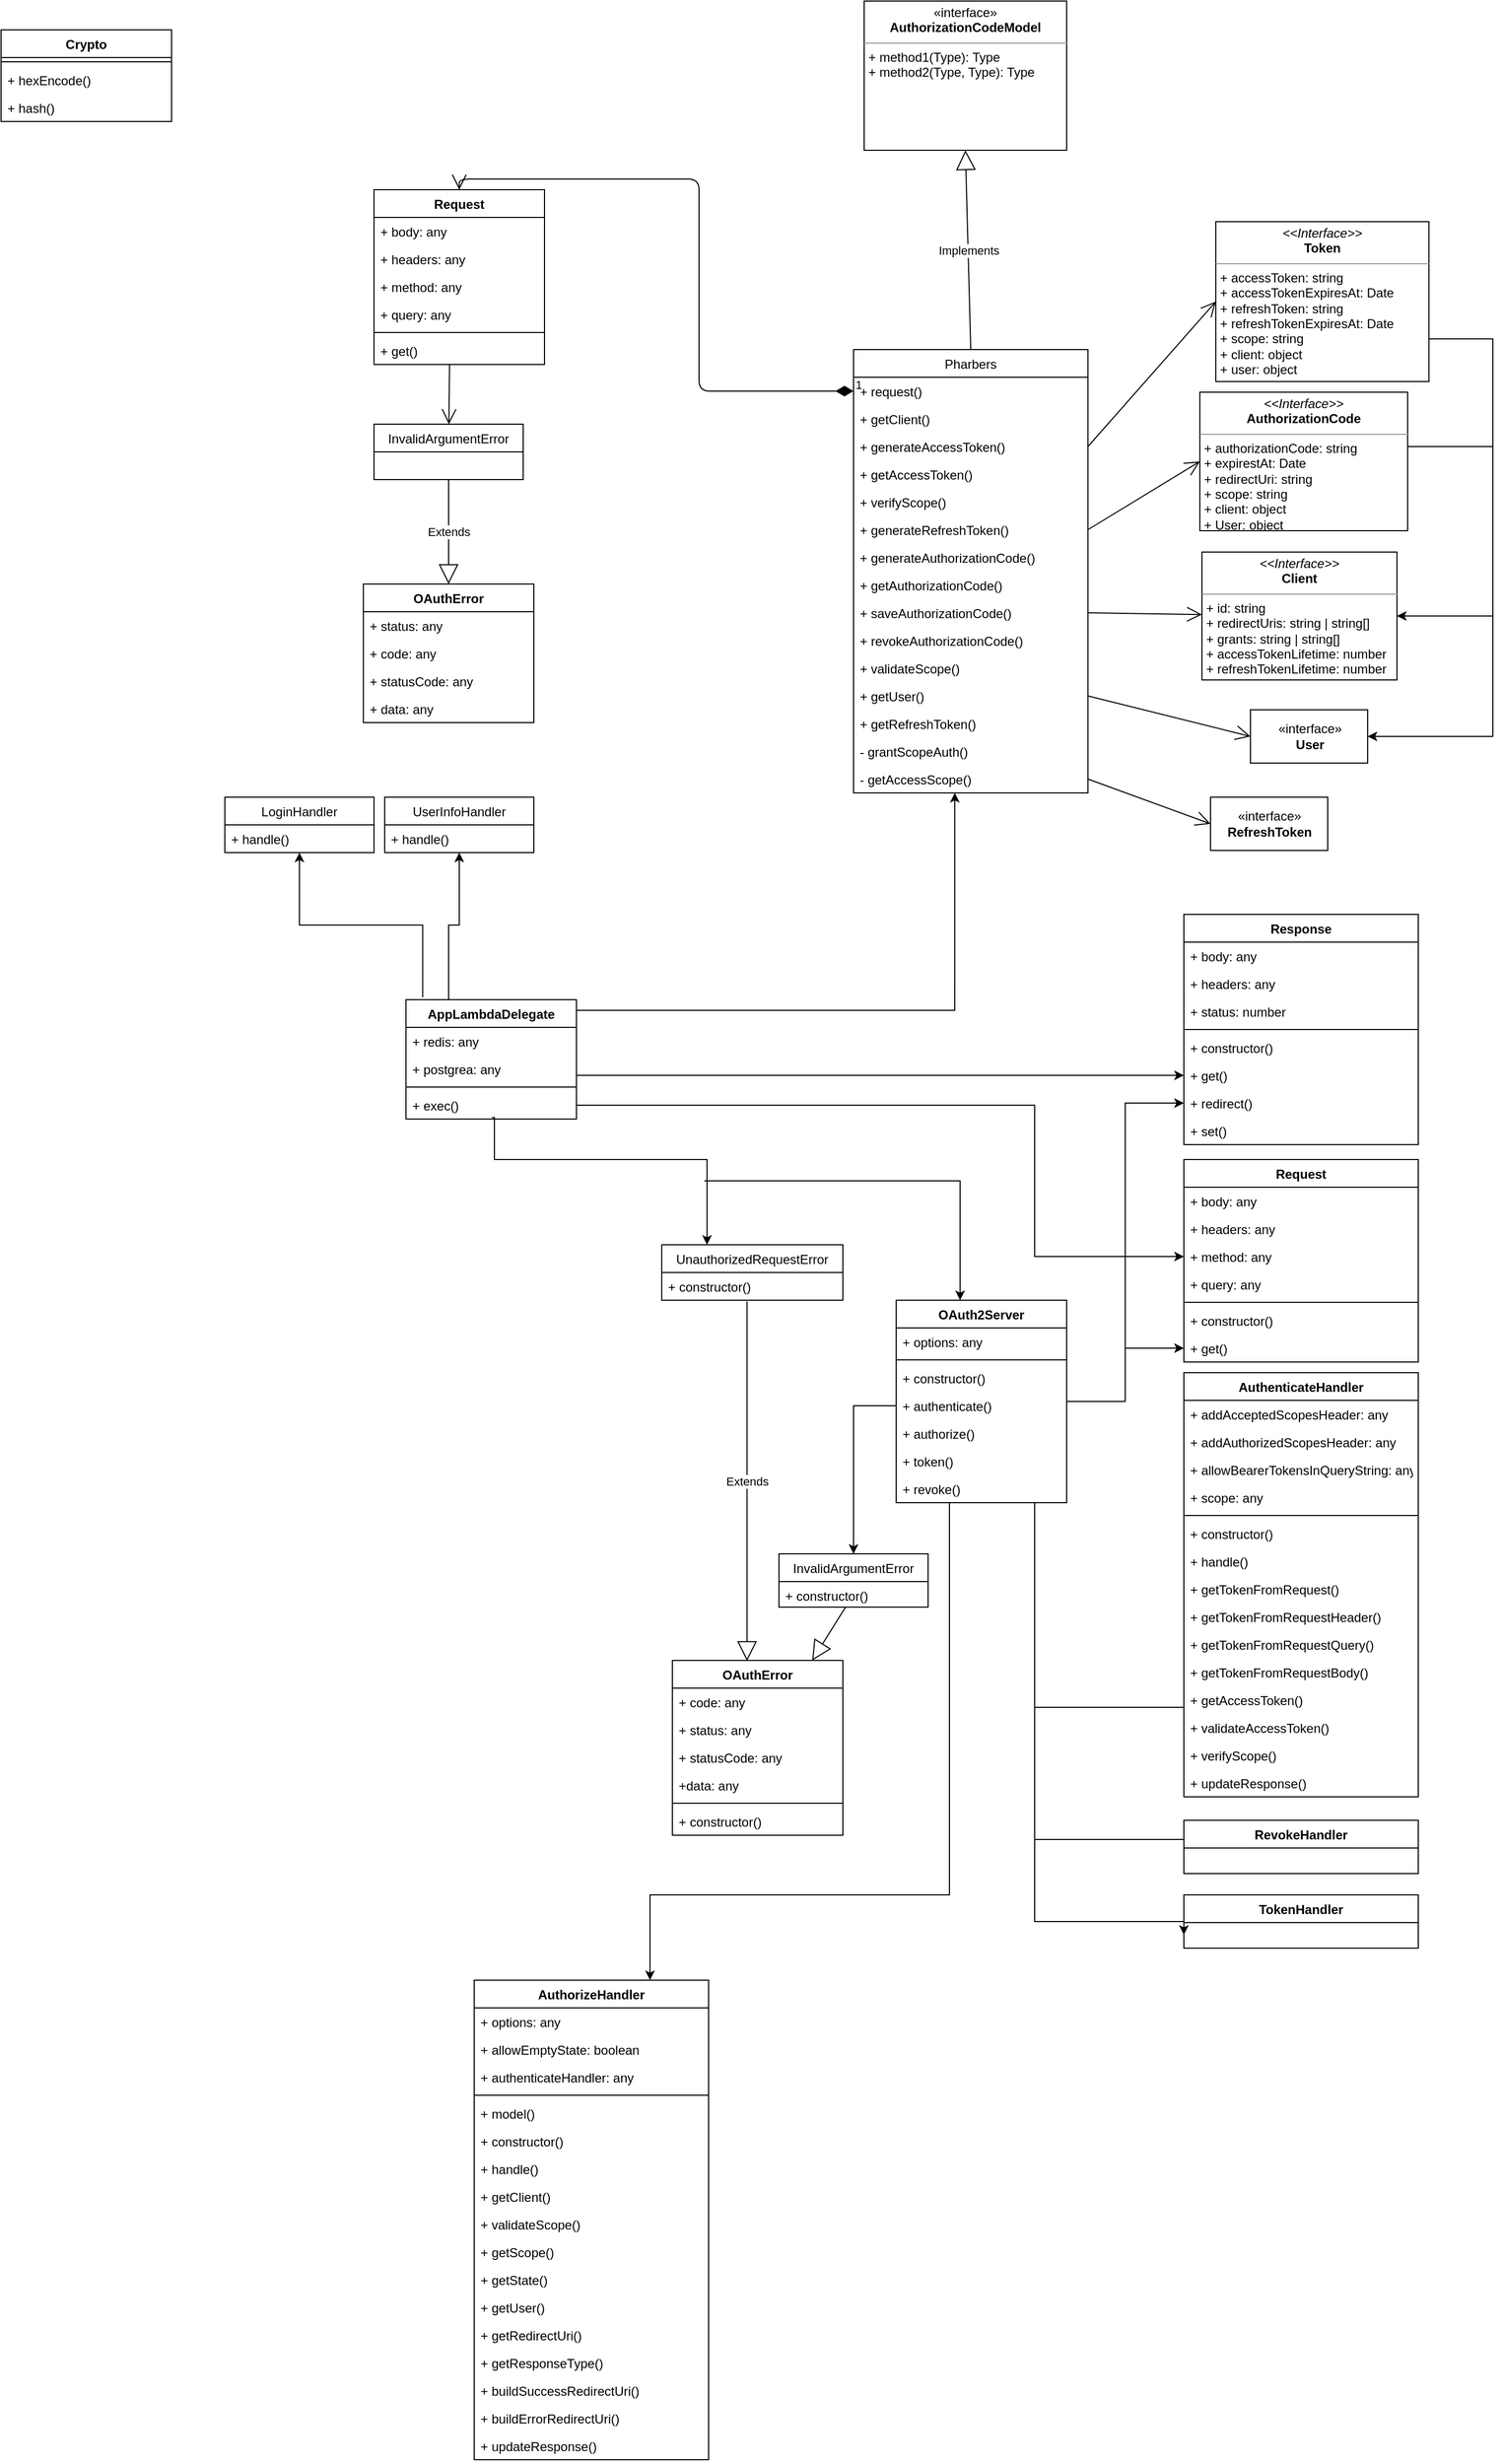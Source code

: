 <mxfile version="14.4.3" type="github">
  <diagram id="e7z7fAhQTNAkRXs3EQxo" name="Page-1">
    <mxGraphModel dx="2594" dy="1920" grid="1" gridSize="10" guides="1" tooltips="1" connect="1" arrows="1" fold="1" page="1" pageScale="1" pageWidth="827" pageHeight="1169" math="0" shadow="0">
      <root>
        <mxCell id="0" />
        <mxCell id="1" parent="0" />
        <mxCell id="GVMw0MtqoF8rpIZD3hR1-161" style="edgeStyle=orthogonalEdgeStyle;rounded=0;orthogonalLoop=1;jettySize=auto;html=1;entryX=0.5;entryY=1;entryDx=0;entryDy=0;exitX=0.098;exitY=-0.02;exitDx=0;exitDy=0;exitPerimeter=0;" parent="1" target="GVMw0MtqoF8rpIZD3hR1-148" edge="1" source="GVMw0MtqoF8rpIZD3hR1-1">
          <mxGeometry relative="1" as="geometry">
            <mxPoint x="250" y="310" as="sourcePoint" />
            <Array as="points">
              <mxPoint x="256" y="250" />
              <mxPoint x="140" y="250" />
            </Array>
          </mxGeometry>
        </mxCell>
        <mxCell id="TwmEKm3HrhIpzMKDG5eM-18" style="edgeStyle=orthogonalEdgeStyle;rounded=0;orthogonalLoop=1;jettySize=auto;html=1;" edge="1" parent="1" target="TwmEKm3HrhIpzMKDG5eM-5">
          <mxGeometry relative="1" as="geometry">
            <mxPoint x="520" y="490" as="sourcePoint" />
            <mxPoint x="760" y="660" as="targetPoint" />
            <Array as="points">
              <mxPoint x="760" y="490" />
            </Array>
          </mxGeometry>
        </mxCell>
        <mxCell id="GVMw0MtqoF8rpIZD3hR1-1" value="AppLambdaDelegate" style="swimlane;fontStyle=1;align=center;verticalAlign=top;childLayout=stackLayout;horizontal=1;startSize=26;horizontalStack=0;resizeParent=1;resizeParentMax=0;resizeLast=0;collapsible=1;marginBottom=0;" parent="1" vertex="1">
          <mxGeometry x="240" y="320" width="160" height="112" as="geometry" />
        </mxCell>
        <mxCell id="GVMw0MtqoF8rpIZD3hR1-2" value="+ redis: any&#xa;" style="text;strokeColor=none;fillColor=none;align=left;verticalAlign=top;spacingLeft=4;spacingRight=4;overflow=hidden;rotatable=0;points=[[0,0.5],[1,0.5]];portConstraint=eastwest;" parent="GVMw0MtqoF8rpIZD3hR1-1" vertex="1">
          <mxGeometry y="26" width="160" height="26" as="geometry" />
        </mxCell>
        <mxCell id="GVMw0MtqoF8rpIZD3hR1-5" value="+ postgrea: any" style="text;strokeColor=none;fillColor=none;align=left;verticalAlign=top;spacingLeft=4;spacingRight=4;overflow=hidden;rotatable=0;points=[[0,0.5],[1,0.5]];portConstraint=eastwest;" parent="GVMw0MtqoF8rpIZD3hR1-1" vertex="1">
          <mxGeometry y="52" width="160" height="26" as="geometry" />
        </mxCell>
        <mxCell id="GVMw0MtqoF8rpIZD3hR1-3" value="" style="line;strokeWidth=1;fillColor=none;align=left;verticalAlign=middle;spacingTop=-1;spacingLeft=3;spacingRight=3;rotatable=0;labelPosition=right;points=[];portConstraint=eastwest;" parent="GVMw0MtqoF8rpIZD3hR1-1" vertex="1">
          <mxGeometry y="78" width="160" height="8" as="geometry" />
        </mxCell>
        <mxCell id="GVMw0MtqoF8rpIZD3hR1-4" value="+ exec()" style="text;strokeColor=none;fillColor=none;align=left;verticalAlign=top;spacingLeft=4;spacingRight=4;overflow=hidden;rotatable=0;points=[[0,0.5],[1,0.5]];portConstraint=eastwest;" parent="GVMw0MtqoF8rpIZD3hR1-1" vertex="1">
          <mxGeometry y="86" width="160" height="26" as="geometry" />
        </mxCell>
        <mxCell id="GVMw0MtqoF8rpIZD3hR1-132" value="UnauthorizedRequestError" style="swimlane;fontStyle=0;childLayout=stackLayout;horizontal=1;startSize=26;fillColor=none;horizontalStack=0;resizeParent=1;resizeParentMax=0;resizeLast=0;collapsible=1;marginBottom=0;shadow=0;" parent="1" vertex="1">
          <mxGeometry x="480" y="550" width="170" height="52" as="geometry" />
        </mxCell>
        <mxCell id="GVMw0MtqoF8rpIZD3hR1-133" value="+ constructor()" style="text;strokeColor=none;fillColor=none;align=left;verticalAlign=top;spacingLeft=4;spacingRight=4;overflow=hidden;rotatable=0;points=[[0,0.5],[1,0.5]];portConstraint=eastwest;" parent="GVMw0MtqoF8rpIZD3hR1-132" vertex="1">
          <mxGeometry y="26" width="170" height="26" as="geometry" />
        </mxCell>
        <mxCell id="GVMw0MtqoF8rpIZD3hR1-140" value="Extends" style="endArrow=block;endSize=16;endFill=0;html=1;exitX=0.471;exitY=1.044;exitDx=0;exitDy=0;entryX=0.438;entryY=0.003;entryDx=0;entryDy=0;exitPerimeter=0;entryPerimeter=0;" parent="1" source="GVMw0MtqoF8rpIZD3hR1-133" edge="1" target="GVMw0MtqoF8rpIZD3hR1-141">
          <mxGeometry width="160" relative="1" as="geometry">
            <mxPoint x="562.79" y="849.998" as="sourcePoint" />
            <mxPoint x="565" y="937.01" as="targetPoint" />
          </mxGeometry>
        </mxCell>
        <mxCell id="GVMw0MtqoF8rpIZD3hR1-141" value="OAuthError" style="swimlane;fontStyle=1;align=center;verticalAlign=top;childLayout=stackLayout;horizontal=1;startSize=26;horizontalStack=0;resizeParent=1;resizeParentMax=0;resizeLast=0;collapsible=1;marginBottom=0;shadow=0;" parent="1" vertex="1">
          <mxGeometry x="490" y="940" width="160" height="164" as="geometry" />
        </mxCell>
        <mxCell id="GVMw0MtqoF8rpIZD3hR1-142" value="+ code: any" style="text;strokeColor=none;fillColor=none;align=left;verticalAlign=top;spacingLeft=4;spacingRight=4;overflow=hidden;rotatable=0;points=[[0,0.5],[1,0.5]];portConstraint=eastwest;" parent="GVMw0MtqoF8rpIZD3hR1-141" vertex="1">
          <mxGeometry y="26" width="160" height="26" as="geometry" />
        </mxCell>
        <mxCell id="GVMw0MtqoF8rpIZD3hR1-145" value="+ status: any" style="text;strokeColor=none;fillColor=none;align=left;verticalAlign=top;spacingLeft=4;spacingRight=4;overflow=hidden;rotatable=0;points=[[0,0.5],[1,0.5]];portConstraint=eastwest;shadow=0;" parent="GVMw0MtqoF8rpIZD3hR1-141" vertex="1">
          <mxGeometry y="52" width="160" height="26" as="geometry" />
        </mxCell>
        <mxCell id="GVMw0MtqoF8rpIZD3hR1-146" value="+ statusCode: any" style="text;strokeColor=none;fillColor=none;align=left;verticalAlign=top;spacingLeft=4;spacingRight=4;overflow=hidden;rotatable=0;points=[[0,0.5],[1,0.5]];portConstraint=eastwest;shadow=0;" parent="GVMw0MtqoF8rpIZD3hR1-141" vertex="1">
          <mxGeometry y="78" width="160" height="26" as="geometry" />
        </mxCell>
        <mxCell id="GVMw0MtqoF8rpIZD3hR1-147" value="+data: any" style="text;strokeColor=none;fillColor=none;align=left;verticalAlign=top;spacingLeft=4;spacingRight=4;overflow=hidden;rotatable=0;points=[[0,0.5],[1,0.5]];portConstraint=eastwest;shadow=0;" parent="GVMw0MtqoF8rpIZD3hR1-141" vertex="1">
          <mxGeometry y="104" width="160" height="26" as="geometry" />
        </mxCell>
        <mxCell id="GVMw0MtqoF8rpIZD3hR1-143" value="" style="line;strokeWidth=1;fillColor=none;align=left;verticalAlign=middle;spacingTop=-1;spacingLeft=3;spacingRight=3;rotatable=0;labelPosition=right;points=[];portConstraint=eastwest;" parent="GVMw0MtqoF8rpIZD3hR1-141" vertex="1">
          <mxGeometry y="130" width="160" height="8" as="geometry" />
        </mxCell>
        <mxCell id="GVMw0MtqoF8rpIZD3hR1-144" value="+ constructor()" style="text;strokeColor=none;fillColor=none;align=left;verticalAlign=top;spacingLeft=4;spacingRight=4;overflow=hidden;rotatable=0;points=[[0,0.5],[1,0.5]];portConstraint=eastwest;" parent="GVMw0MtqoF8rpIZD3hR1-141" vertex="1">
          <mxGeometry y="138" width="160" height="26" as="geometry" />
        </mxCell>
        <mxCell id="GVMw0MtqoF8rpIZD3hR1-148" value="LoginHandler" style="swimlane;fontStyle=0;childLayout=stackLayout;horizontal=1;startSize=26;fillColor=none;horizontalStack=0;resizeParent=1;resizeParentMax=0;resizeLast=0;collapsible=1;marginBottom=0;shadow=0;" parent="1" vertex="1">
          <mxGeometry x="70" y="130" width="140" height="52" as="geometry" />
        </mxCell>
        <mxCell id="GVMw0MtqoF8rpIZD3hR1-169" value="+ handle()" style="text;strokeColor=none;fillColor=none;align=left;verticalAlign=top;spacingLeft=4;spacingRight=4;overflow=hidden;rotatable=0;points=[[0,0.5],[1,0.5]];portConstraint=eastwest;shadow=0;" parent="GVMw0MtqoF8rpIZD3hR1-148" vertex="1">
          <mxGeometry y="26" width="140" height="26" as="geometry" />
        </mxCell>
        <mxCell id="GVMw0MtqoF8rpIZD3hR1-170" style="edgeStyle=orthogonalEdgeStyle;rounded=0;orthogonalLoop=1;jettySize=auto;html=1;exitX=0.25;exitY=0;exitDx=0;exitDy=0;" parent="1" target="GVMw0MtqoF8rpIZD3hR1-172" edge="1" source="GVMw0MtqoF8rpIZD3hR1-1">
          <mxGeometry relative="1" as="geometry">
            <mxPoint x="-30" y="250" as="sourcePoint" />
            <Array as="points">
              <mxPoint x="280" y="250" />
              <mxPoint x="290" y="250" />
            </Array>
            <mxPoint x="257.98" y="182.494" as="targetPoint" />
          </mxGeometry>
        </mxCell>
        <mxCell id="GVMw0MtqoF8rpIZD3hR1-171" value="UserInfoHandler" style="swimlane;fontStyle=0;childLayout=stackLayout;horizontal=1;startSize=26;fillColor=none;horizontalStack=0;resizeParent=1;resizeParentMax=0;resizeLast=0;collapsible=1;marginBottom=0;shadow=0;" parent="1" vertex="1">
          <mxGeometry x="220" y="130" width="140" height="52" as="geometry" />
        </mxCell>
        <mxCell id="GVMw0MtqoF8rpIZD3hR1-172" value="+ handle()" style="text;strokeColor=none;fillColor=none;align=left;verticalAlign=top;spacingLeft=4;spacingRight=4;overflow=hidden;rotatable=0;points=[[0,0.5],[1,0.5]];portConstraint=eastwest;shadow=0;" parent="GVMw0MtqoF8rpIZD3hR1-171" vertex="1">
          <mxGeometry y="26" width="140" height="26" as="geometry" />
        </mxCell>
        <mxCell id="TwmEKm3HrhIpzMKDG5eM-116" style="edgeStyle=orthogonalEdgeStyle;rounded=0;orthogonalLoop=1;jettySize=auto;html=1;entryX=0;entryY=0.75;entryDx=0;entryDy=0;" edge="1" parent="1" source="TwmEKm3HrhIpzMKDG5eM-5" target="TwmEKm3HrhIpzMKDG5eM-110">
          <mxGeometry relative="1" as="geometry">
            <Array as="points">
              <mxPoint x="830" y="1185" />
              <mxPoint x="970" y="1185" />
            </Array>
          </mxGeometry>
        </mxCell>
        <mxCell id="TwmEKm3HrhIpzMKDG5eM-119" style="edgeStyle=orthogonalEdgeStyle;rounded=0;orthogonalLoop=1;jettySize=auto;html=1;entryX=0.75;entryY=0;entryDx=0;entryDy=0;" edge="1" parent="1" source="TwmEKm3HrhIpzMKDG5eM-5" target="TwmEKm3HrhIpzMKDG5eM-71">
          <mxGeometry relative="1" as="geometry">
            <Array as="points">
              <mxPoint x="750" y="1160" />
              <mxPoint x="469" y="1160" />
            </Array>
          </mxGeometry>
        </mxCell>
        <mxCell id="TwmEKm3HrhIpzMKDG5eM-156" style="edgeStyle=orthogonalEdgeStyle;rounded=0;orthogonalLoop=1;jettySize=auto;html=1;entryX=0;entryY=0.5;entryDx=0;entryDy=0;" edge="1" parent="1" source="TwmEKm3HrhIpzMKDG5eM-5" target="TwmEKm3HrhIpzMKDG5eM-127">
          <mxGeometry relative="1" as="geometry" />
        </mxCell>
        <mxCell id="TwmEKm3HrhIpzMKDG5eM-5" value="OAuth2Server" style="swimlane;fontStyle=1;align=center;verticalAlign=top;childLayout=stackLayout;horizontal=1;startSize=26;horizontalStack=0;resizeParent=1;resizeParentMax=0;resizeLast=0;collapsible=1;marginBottom=0;" vertex="1" parent="1">
          <mxGeometry x="700" y="602" width="160" height="190" as="geometry" />
        </mxCell>
        <mxCell id="TwmEKm3HrhIpzMKDG5eM-6" value="+ options: any" style="text;strokeColor=none;fillColor=none;align=left;verticalAlign=top;spacingLeft=4;spacingRight=4;overflow=hidden;rotatable=0;points=[[0,0.5],[1,0.5]];portConstraint=eastwest;" vertex="1" parent="TwmEKm3HrhIpzMKDG5eM-5">
          <mxGeometry y="26" width="160" height="26" as="geometry" />
        </mxCell>
        <mxCell id="TwmEKm3HrhIpzMKDG5eM-7" value="" style="line;strokeWidth=1;fillColor=none;align=left;verticalAlign=middle;spacingTop=-1;spacingLeft=3;spacingRight=3;rotatable=0;labelPosition=right;points=[];portConstraint=eastwest;" vertex="1" parent="TwmEKm3HrhIpzMKDG5eM-5">
          <mxGeometry y="52" width="160" height="8" as="geometry" />
        </mxCell>
        <mxCell id="TwmEKm3HrhIpzMKDG5eM-8" value="+ constructor()" style="text;strokeColor=none;fillColor=none;align=left;verticalAlign=top;spacingLeft=4;spacingRight=4;overflow=hidden;rotatable=0;points=[[0,0.5],[1,0.5]];portConstraint=eastwest;" vertex="1" parent="TwmEKm3HrhIpzMKDG5eM-5">
          <mxGeometry y="60" width="160" height="26" as="geometry" />
        </mxCell>
        <mxCell id="TwmEKm3HrhIpzMKDG5eM-10" value="+ authenticate()" style="text;strokeColor=none;fillColor=none;align=left;verticalAlign=top;spacingLeft=4;spacingRight=4;overflow=hidden;rotatable=0;points=[[0,0.5],[1,0.5]];portConstraint=eastwest;" vertex="1" parent="TwmEKm3HrhIpzMKDG5eM-5">
          <mxGeometry y="86" width="160" height="26" as="geometry" />
        </mxCell>
        <mxCell id="TwmEKm3HrhIpzMKDG5eM-11" value="+ authorize()" style="text;strokeColor=none;fillColor=none;align=left;verticalAlign=top;spacingLeft=4;spacingRight=4;overflow=hidden;rotatable=0;points=[[0,0.5],[1,0.5]];portConstraint=eastwest;" vertex="1" parent="TwmEKm3HrhIpzMKDG5eM-5">
          <mxGeometry y="112" width="160" height="26" as="geometry" />
        </mxCell>
        <mxCell id="TwmEKm3HrhIpzMKDG5eM-12" value="+ token()" style="text;strokeColor=none;fillColor=none;align=left;verticalAlign=top;spacingLeft=4;spacingRight=4;overflow=hidden;rotatable=0;points=[[0,0.5],[1,0.5]];portConstraint=eastwest;" vertex="1" parent="TwmEKm3HrhIpzMKDG5eM-5">
          <mxGeometry y="138" width="160" height="26" as="geometry" />
        </mxCell>
        <mxCell id="TwmEKm3HrhIpzMKDG5eM-13" value="+ revoke()" style="text;strokeColor=none;fillColor=none;align=left;verticalAlign=top;spacingLeft=4;spacingRight=4;overflow=hidden;rotatable=0;points=[[0,0.5],[1,0.5]];portConstraint=eastwest;" vertex="1" parent="TwmEKm3HrhIpzMKDG5eM-5">
          <mxGeometry y="164" width="160" height="26" as="geometry" />
        </mxCell>
        <mxCell id="TwmEKm3HrhIpzMKDG5eM-17" style="edgeStyle=orthogonalEdgeStyle;rounded=0;orthogonalLoop=1;jettySize=auto;html=1;entryX=0.25;entryY=0;entryDx=0;entryDy=0;exitX=0.504;exitY=0.946;exitDx=0;exitDy=0;exitPerimeter=0;" edge="1" parent="1" source="GVMw0MtqoF8rpIZD3hR1-4" target="GVMw0MtqoF8rpIZD3hR1-132">
          <mxGeometry relative="1" as="geometry">
            <mxPoint x="323" y="435" as="sourcePoint" />
            <Array as="points">
              <mxPoint x="323" y="431" />
              <mxPoint x="323" y="470" />
              <mxPoint x="522" y="470" />
            </Array>
          </mxGeometry>
        </mxCell>
        <mxCell id="TwmEKm3HrhIpzMKDG5eM-19" value="InvalidArgumentError" style="swimlane;fontStyle=0;childLayout=stackLayout;horizontal=1;startSize=26;fillColor=none;horizontalStack=0;resizeParent=1;resizeParentMax=0;resizeLast=0;collapsible=1;marginBottom=0;" vertex="1" parent="1">
          <mxGeometry x="590" y="840" width="140" height="50" as="geometry" />
        </mxCell>
        <mxCell id="TwmEKm3HrhIpzMKDG5eM-20" value="+ constructor()" style="text;strokeColor=none;fillColor=none;align=left;verticalAlign=top;spacingLeft=4;spacingRight=4;overflow=hidden;rotatable=0;points=[[0,0.5],[1,0.5]];portConstraint=eastwest;" vertex="1" parent="TwmEKm3HrhIpzMKDG5eM-19">
          <mxGeometry y="26" width="140" height="24" as="geometry" />
        </mxCell>
        <mxCell id="TwmEKm3HrhIpzMKDG5eM-27" value="AuthenticateHandler" style="swimlane;fontStyle=1;align=center;verticalAlign=top;childLayout=stackLayout;horizontal=1;startSize=26;horizontalStack=0;resizeParent=1;resizeParentMax=0;resizeLast=0;collapsible=1;marginBottom=0;" vertex="1" parent="1">
          <mxGeometry x="970" y="670" width="220" height="398" as="geometry" />
        </mxCell>
        <mxCell id="TwmEKm3HrhIpzMKDG5eM-28" value="+ addAcceptedScopesHeader: any" style="text;strokeColor=none;fillColor=none;align=left;verticalAlign=top;spacingLeft=4;spacingRight=4;overflow=hidden;rotatable=0;points=[[0,0.5],[1,0.5]];portConstraint=eastwest;" vertex="1" parent="TwmEKm3HrhIpzMKDG5eM-27">
          <mxGeometry y="26" width="220" height="26" as="geometry" />
        </mxCell>
        <mxCell id="TwmEKm3HrhIpzMKDG5eM-35" value="+ addAuthorizedScopesHeader: any" style="text;strokeColor=none;fillColor=none;align=left;verticalAlign=top;spacingLeft=4;spacingRight=4;overflow=hidden;rotatable=0;points=[[0,0.5],[1,0.5]];portConstraint=eastwest;" vertex="1" parent="TwmEKm3HrhIpzMKDG5eM-27">
          <mxGeometry y="52" width="220" height="26" as="geometry" />
        </mxCell>
        <mxCell id="TwmEKm3HrhIpzMKDG5eM-36" value="+ allowBearerTokensInQueryString: any" style="text;strokeColor=none;fillColor=none;align=left;verticalAlign=top;spacingLeft=4;spacingRight=4;overflow=hidden;rotatable=0;points=[[0,0.5],[1,0.5]];portConstraint=eastwest;" vertex="1" parent="TwmEKm3HrhIpzMKDG5eM-27">
          <mxGeometry y="78" width="220" height="26" as="geometry" />
        </mxCell>
        <mxCell id="TwmEKm3HrhIpzMKDG5eM-37" value="+ scope: any" style="text;strokeColor=none;fillColor=none;align=left;verticalAlign=top;spacingLeft=4;spacingRight=4;overflow=hidden;rotatable=0;points=[[0,0.5],[1,0.5]];portConstraint=eastwest;" vertex="1" parent="TwmEKm3HrhIpzMKDG5eM-27">
          <mxGeometry y="104" width="220" height="26" as="geometry" />
        </mxCell>
        <mxCell id="TwmEKm3HrhIpzMKDG5eM-29" value="" style="line;strokeWidth=1;fillColor=none;align=left;verticalAlign=middle;spacingTop=-1;spacingLeft=3;spacingRight=3;rotatable=0;labelPosition=right;points=[];portConstraint=eastwest;" vertex="1" parent="TwmEKm3HrhIpzMKDG5eM-27">
          <mxGeometry y="130" width="220" height="8" as="geometry" />
        </mxCell>
        <mxCell id="TwmEKm3HrhIpzMKDG5eM-30" value="+ constructor()" style="text;strokeColor=none;fillColor=none;align=left;verticalAlign=top;spacingLeft=4;spacingRight=4;overflow=hidden;rotatable=0;points=[[0,0.5],[1,0.5]];portConstraint=eastwest;" vertex="1" parent="TwmEKm3HrhIpzMKDG5eM-27">
          <mxGeometry y="138" width="220" height="26" as="geometry" />
        </mxCell>
        <mxCell id="TwmEKm3HrhIpzMKDG5eM-31" value="+ handle()" style="text;strokeColor=none;fillColor=none;align=left;verticalAlign=top;spacingLeft=4;spacingRight=4;overflow=hidden;rotatable=0;points=[[0,0.5],[1,0.5]];portConstraint=eastwest;" vertex="1" parent="TwmEKm3HrhIpzMKDG5eM-27">
          <mxGeometry y="164" width="220" height="26" as="geometry" />
        </mxCell>
        <mxCell id="TwmEKm3HrhIpzMKDG5eM-32" value="+ getTokenFromRequest()" style="text;strokeColor=none;fillColor=none;align=left;verticalAlign=top;spacingLeft=4;spacingRight=4;overflow=hidden;rotatable=0;points=[[0,0.5],[1,0.5]];portConstraint=eastwest;" vertex="1" parent="TwmEKm3HrhIpzMKDG5eM-27">
          <mxGeometry y="190" width="220" height="26" as="geometry" />
        </mxCell>
        <mxCell id="TwmEKm3HrhIpzMKDG5eM-33" value="+ getTokenFromRequestHeader()" style="text;strokeColor=none;fillColor=none;align=left;verticalAlign=top;spacingLeft=4;spacingRight=4;overflow=hidden;rotatable=0;points=[[0,0.5],[1,0.5]];portConstraint=eastwest;" vertex="1" parent="TwmEKm3HrhIpzMKDG5eM-27">
          <mxGeometry y="216" width="220" height="26" as="geometry" />
        </mxCell>
        <mxCell id="TwmEKm3HrhIpzMKDG5eM-34" value="+ getTokenFromRequestQuery()" style="text;strokeColor=none;fillColor=none;align=left;verticalAlign=top;spacingLeft=4;spacingRight=4;overflow=hidden;rotatable=0;points=[[0,0.5],[1,0.5]];portConstraint=eastwest;" vertex="1" parent="TwmEKm3HrhIpzMKDG5eM-27">
          <mxGeometry y="242" width="220" height="26" as="geometry" />
        </mxCell>
        <mxCell id="TwmEKm3HrhIpzMKDG5eM-38" value="+ getTokenFromRequestBody()" style="text;strokeColor=none;fillColor=none;align=left;verticalAlign=top;spacingLeft=4;spacingRight=4;overflow=hidden;rotatable=0;points=[[0,0.5],[1,0.5]];portConstraint=eastwest;" vertex="1" parent="TwmEKm3HrhIpzMKDG5eM-27">
          <mxGeometry y="268" width="220" height="26" as="geometry" />
        </mxCell>
        <mxCell id="TwmEKm3HrhIpzMKDG5eM-40" value="+ getAccessToken()" style="text;strokeColor=none;fillColor=none;align=left;verticalAlign=top;spacingLeft=4;spacingRight=4;overflow=hidden;rotatable=0;points=[[0,0.5],[1,0.5]];portConstraint=eastwest;" vertex="1" parent="TwmEKm3HrhIpzMKDG5eM-27">
          <mxGeometry y="294" width="220" height="26" as="geometry" />
        </mxCell>
        <mxCell id="TwmEKm3HrhIpzMKDG5eM-41" value="+ validateAccessToken()" style="text;strokeColor=none;fillColor=none;align=left;verticalAlign=top;spacingLeft=4;spacingRight=4;overflow=hidden;rotatable=0;points=[[0,0.5],[1,0.5]];portConstraint=eastwest;" vertex="1" parent="TwmEKm3HrhIpzMKDG5eM-27">
          <mxGeometry y="320" width="220" height="26" as="geometry" />
        </mxCell>
        <mxCell id="TwmEKm3HrhIpzMKDG5eM-42" value="+ verifyScope()" style="text;strokeColor=none;fillColor=none;align=left;verticalAlign=top;spacingLeft=4;spacingRight=4;overflow=hidden;rotatable=0;points=[[0,0.5],[1,0.5]];portConstraint=eastwest;" vertex="1" parent="TwmEKm3HrhIpzMKDG5eM-27">
          <mxGeometry y="346" width="220" height="26" as="geometry" />
        </mxCell>
        <mxCell id="TwmEKm3HrhIpzMKDG5eM-39" value="+ updateResponse()" style="text;strokeColor=none;fillColor=none;align=left;verticalAlign=top;spacingLeft=4;spacingRight=4;overflow=hidden;rotatable=0;points=[[0,0.5],[1,0.5]];portConstraint=eastwest;" vertex="1" parent="TwmEKm3HrhIpzMKDG5eM-27">
          <mxGeometry y="372" width="220" height="26" as="geometry" />
        </mxCell>
        <mxCell id="TwmEKm3HrhIpzMKDG5eM-69" style="edgeStyle=orthogonalEdgeStyle;rounded=0;orthogonalLoop=1;jettySize=auto;html=1;entryX=0.5;entryY=0;entryDx=0;entryDy=0;" edge="1" parent="1" source="TwmEKm3HrhIpzMKDG5eM-10" target="TwmEKm3HrhIpzMKDG5eM-19">
          <mxGeometry relative="1" as="geometry" />
        </mxCell>
        <mxCell id="TwmEKm3HrhIpzMKDG5eM-70" value="" style="endArrow=block;endSize=16;endFill=0;html=1;" edge="1" parent="1" source="TwmEKm3HrhIpzMKDG5eM-20" target="GVMw0MtqoF8rpIZD3hR1-141">
          <mxGeometry width="160" relative="1" as="geometry">
            <mxPoint x="640" y="880" as="sourcePoint" />
            <mxPoint x="650" y="940" as="targetPoint" />
          </mxGeometry>
        </mxCell>
        <mxCell id="TwmEKm3HrhIpzMKDG5eM-71" value="AuthorizeHandler" style="swimlane;fontStyle=1;align=center;verticalAlign=top;childLayout=stackLayout;horizontal=1;startSize=26;horizontalStack=0;resizeParent=1;resizeParentMax=0;resizeLast=0;collapsible=1;marginBottom=0;" vertex="1" parent="1">
          <mxGeometry x="304" y="1240" width="220" height="450" as="geometry" />
        </mxCell>
        <mxCell id="TwmEKm3HrhIpzMKDG5eM-72" value="+ options: any" style="text;strokeColor=none;fillColor=none;align=left;verticalAlign=top;spacingLeft=4;spacingRight=4;overflow=hidden;rotatable=0;points=[[0,0.5],[1,0.5]];portConstraint=eastwest;" vertex="1" parent="TwmEKm3HrhIpzMKDG5eM-71">
          <mxGeometry y="26" width="220" height="26" as="geometry" />
        </mxCell>
        <mxCell id="TwmEKm3HrhIpzMKDG5eM-73" value="+ allowEmptyState: boolean" style="text;strokeColor=none;fillColor=none;align=left;verticalAlign=top;spacingLeft=4;spacingRight=4;overflow=hidden;rotatable=0;points=[[0,0.5],[1,0.5]];portConstraint=eastwest;" vertex="1" parent="TwmEKm3HrhIpzMKDG5eM-71">
          <mxGeometry y="52" width="220" height="26" as="geometry" />
        </mxCell>
        <mxCell id="TwmEKm3HrhIpzMKDG5eM-74" value="+ authenticateHandler: any" style="text;strokeColor=none;fillColor=none;align=left;verticalAlign=top;spacingLeft=4;spacingRight=4;overflow=hidden;rotatable=0;points=[[0,0.5],[1,0.5]];portConstraint=eastwest;" vertex="1" parent="TwmEKm3HrhIpzMKDG5eM-71">
          <mxGeometry y="78" width="220" height="26" as="geometry" />
        </mxCell>
        <mxCell id="TwmEKm3HrhIpzMKDG5eM-76" value="" style="line;strokeWidth=1;fillColor=none;align=left;verticalAlign=middle;spacingTop=-1;spacingLeft=3;spacingRight=3;rotatable=0;labelPosition=right;points=[];portConstraint=eastwest;" vertex="1" parent="TwmEKm3HrhIpzMKDG5eM-71">
          <mxGeometry y="104" width="220" height="8" as="geometry" />
        </mxCell>
        <mxCell id="TwmEKm3HrhIpzMKDG5eM-87" value="+ model()" style="text;strokeColor=none;fillColor=none;align=left;verticalAlign=top;spacingLeft=4;spacingRight=4;overflow=hidden;rotatable=0;points=[[0,0.5],[1,0.5]];portConstraint=eastwest;" vertex="1" parent="TwmEKm3HrhIpzMKDG5eM-71">
          <mxGeometry y="112" width="220" height="26" as="geometry" />
        </mxCell>
        <mxCell id="TwmEKm3HrhIpzMKDG5eM-77" value="+ constructor()" style="text;strokeColor=none;fillColor=none;align=left;verticalAlign=top;spacingLeft=4;spacingRight=4;overflow=hidden;rotatable=0;points=[[0,0.5],[1,0.5]];portConstraint=eastwest;" vertex="1" parent="TwmEKm3HrhIpzMKDG5eM-71">
          <mxGeometry y="138" width="220" height="26" as="geometry" />
        </mxCell>
        <mxCell id="TwmEKm3HrhIpzMKDG5eM-78" value="+ handle()" style="text;strokeColor=none;fillColor=none;align=left;verticalAlign=top;spacingLeft=4;spacingRight=4;overflow=hidden;rotatable=0;points=[[0,0.5],[1,0.5]];portConstraint=eastwest;" vertex="1" parent="TwmEKm3HrhIpzMKDG5eM-71">
          <mxGeometry y="164" width="220" height="26" as="geometry" />
        </mxCell>
        <mxCell id="TwmEKm3HrhIpzMKDG5eM-79" value="+ getClient()" style="text;strokeColor=none;fillColor=none;align=left;verticalAlign=top;spacingLeft=4;spacingRight=4;overflow=hidden;rotatable=0;points=[[0,0.5],[1,0.5]];portConstraint=eastwest;" vertex="1" parent="TwmEKm3HrhIpzMKDG5eM-71">
          <mxGeometry y="190" width="220" height="26" as="geometry" />
        </mxCell>
        <mxCell id="TwmEKm3HrhIpzMKDG5eM-80" value="+ validateScope()" style="text;strokeColor=none;fillColor=none;align=left;verticalAlign=top;spacingLeft=4;spacingRight=4;overflow=hidden;rotatable=0;points=[[0,0.5],[1,0.5]];portConstraint=eastwest;" vertex="1" parent="TwmEKm3HrhIpzMKDG5eM-71">
          <mxGeometry y="216" width="220" height="26" as="geometry" />
        </mxCell>
        <mxCell id="TwmEKm3HrhIpzMKDG5eM-81" value="+ getScope()" style="text;strokeColor=none;fillColor=none;align=left;verticalAlign=top;spacingLeft=4;spacingRight=4;overflow=hidden;rotatable=0;points=[[0,0.5],[1,0.5]];portConstraint=eastwest;" vertex="1" parent="TwmEKm3HrhIpzMKDG5eM-71">
          <mxGeometry y="242" width="220" height="26" as="geometry" />
        </mxCell>
        <mxCell id="TwmEKm3HrhIpzMKDG5eM-82" value="+ getState()" style="text;strokeColor=none;fillColor=none;align=left;verticalAlign=top;spacingLeft=4;spacingRight=4;overflow=hidden;rotatable=0;points=[[0,0.5],[1,0.5]];portConstraint=eastwest;" vertex="1" parent="TwmEKm3HrhIpzMKDG5eM-71">
          <mxGeometry y="268" width="220" height="26" as="geometry" />
        </mxCell>
        <mxCell id="TwmEKm3HrhIpzMKDG5eM-83" value="+ getUser()" style="text;strokeColor=none;fillColor=none;align=left;verticalAlign=top;spacingLeft=4;spacingRight=4;overflow=hidden;rotatable=0;points=[[0,0.5],[1,0.5]];portConstraint=eastwest;" vertex="1" parent="TwmEKm3HrhIpzMKDG5eM-71">
          <mxGeometry y="294" width="220" height="26" as="geometry" />
        </mxCell>
        <mxCell id="TwmEKm3HrhIpzMKDG5eM-84" value="+ getRedirectUri()" style="text;strokeColor=none;fillColor=none;align=left;verticalAlign=top;spacingLeft=4;spacingRight=4;overflow=hidden;rotatable=0;points=[[0,0.5],[1,0.5]];portConstraint=eastwest;" vertex="1" parent="TwmEKm3HrhIpzMKDG5eM-71">
          <mxGeometry y="320" width="220" height="26" as="geometry" />
        </mxCell>
        <mxCell id="TwmEKm3HrhIpzMKDG5eM-85" value="+ getResponseType()" style="text;strokeColor=none;fillColor=none;align=left;verticalAlign=top;spacingLeft=4;spacingRight=4;overflow=hidden;rotatable=0;points=[[0,0.5],[1,0.5]];portConstraint=eastwest;" vertex="1" parent="TwmEKm3HrhIpzMKDG5eM-71">
          <mxGeometry y="346" width="220" height="26" as="geometry" />
        </mxCell>
        <mxCell id="TwmEKm3HrhIpzMKDG5eM-88" value="+ buildSuccessRedirectUri()" style="text;strokeColor=none;fillColor=none;align=left;verticalAlign=top;spacingLeft=4;spacingRight=4;overflow=hidden;rotatable=0;points=[[0,0.5],[1,0.5]];portConstraint=eastwest;" vertex="1" parent="TwmEKm3HrhIpzMKDG5eM-71">
          <mxGeometry y="372" width="220" height="26" as="geometry" />
        </mxCell>
        <mxCell id="TwmEKm3HrhIpzMKDG5eM-89" value="+ buildErrorRedirectUri()" style="text;strokeColor=none;fillColor=none;align=left;verticalAlign=top;spacingLeft=4;spacingRight=4;overflow=hidden;rotatable=0;points=[[0,0.5],[1,0.5]];portConstraint=eastwest;" vertex="1" parent="TwmEKm3HrhIpzMKDG5eM-71">
          <mxGeometry y="398" width="220" height="26" as="geometry" />
        </mxCell>
        <mxCell id="TwmEKm3HrhIpzMKDG5eM-86" value="+ updateResponse()" style="text;strokeColor=none;fillColor=none;align=left;verticalAlign=top;spacingLeft=4;spacingRight=4;overflow=hidden;rotatable=0;points=[[0,0.5],[1,0.5]];portConstraint=eastwest;" vertex="1" parent="TwmEKm3HrhIpzMKDG5eM-71">
          <mxGeometry y="424" width="220" height="26" as="geometry" />
        </mxCell>
        <mxCell id="TwmEKm3HrhIpzMKDG5eM-91" value="RevokeHandler" style="swimlane;fontStyle=1;align=center;verticalAlign=top;childLayout=stackLayout;horizontal=1;startSize=26;horizontalStack=0;resizeParent=1;resizeParentMax=0;resizeLast=0;collapsible=1;marginBottom=0;" vertex="1" parent="1">
          <mxGeometry x="970" y="1090" width="220" height="50" as="geometry" />
        </mxCell>
        <mxCell id="TwmEKm3HrhIpzMKDG5eM-110" value="TokenHandler" style="swimlane;fontStyle=1;align=center;verticalAlign=top;childLayout=stackLayout;horizontal=1;startSize=26;horizontalStack=0;resizeParent=1;resizeParentMax=0;resizeLast=0;collapsible=1;marginBottom=0;" vertex="1" parent="1">
          <mxGeometry x="970" y="1160" width="220" height="50" as="geometry" />
        </mxCell>
        <mxCell id="TwmEKm3HrhIpzMKDG5eM-117" value="" style="line;strokeWidth=1;fillColor=none;align=left;verticalAlign=middle;spacingTop=-1;spacingLeft=3;spacingRight=3;rotatable=0;labelPosition=right;points=[];portConstraint=eastwest;" vertex="1" parent="1">
          <mxGeometry x="830" y="980" width="140" height="8" as="geometry" />
        </mxCell>
        <mxCell id="TwmEKm3HrhIpzMKDG5eM-118" value="" style="line;strokeWidth=1;fillColor=none;align=left;verticalAlign=middle;spacingTop=-1;spacingLeft=3;spacingRight=3;rotatable=0;labelPosition=right;points=[];portConstraint=eastwest;" vertex="1" parent="1">
          <mxGeometry x="830" y="1104" width="140" height="8" as="geometry" />
        </mxCell>
        <mxCell id="TwmEKm3HrhIpzMKDG5eM-120" value="Request" style="swimlane;fontStyle=1;align=center;verticalAlign=top;childLayout=stackLayout;horizontal=1;startSize=26;horizontalStack=0;resizeParent=1;resizeParentMax=0;resizeLast=0;collapsible=1;marginBottom=0;" vertex="1" parent="1">
          <mxGeometry x="970" y="470" width="220" height="190" as="geometry" />
        </mxCell>
        <mxCell id="TwmEKm3HrhIpzMKDG5eM-121" value="+ body: any" style="text;strokeColor=none;fillColor=none;align=left;verticalAlign=top;spacingLeft=4;spacingRight=4;overflow=hidden;rotatable=0;points=[[0,0.5],[1,0.5]];portConstraint=eastwest;" vertex="1" parent="TwmEKm3HrhIpzMKDG5eM-120">
          <mxGeometry y="26" width="220" height="26" as="geometry" />
        </mxCell>
        <mxCell id="TwmEKm3HrhIpzMKDG5eM-122" value="+ headers: any" style="text;strokeColor=none;fillColor=none;align=left;verticalAlign=top;spacingLeft=4;spacingRight=4;overflow=hidden;rotatable=0;points=[[0,0.5],[1,0.5]];portConstraint=eastwest;" vertex="1" parent="TwmEKm3HrhIpzMKDG5eM-120">
          <mxGeometry y="52" width="220" height="26" as="geometry" />
        </mxCell>
        <mxCell id="TwmEKm3HrhIpzMKDG5eM-123" value="+ method: any" style="text;strokeColor=none;fillColor=none;align=left;verticalAlign=top;spacingLeft=4;spacingRight=4;overflow=hidden;rotatable=0;points=[[0,0.5],[1,0.5]];portConstraint=eastwest;" vertex="1" parent="TwmEKm3HrhIpzMKDG5eM-120">
          <mxGeometry y="78" width="220" height="26" as="geometry" />
        </mxCell>
        <mxCell id="TwmEKm3HrhIpzMKDG5eM-138" value="+ query: any" style="text;strokeColor=none;fillColor=none;align=left;verticalAlign=top;spacingLeft=4;spacingRight=4;overflow=hidden;rotatable=0;points=[[0,0.5],[1,0.5]];portConstraint=eastwest;" vertex="1" parent="TwmEKm3HrhIpzMKDG5eM-120">
          <mxGeometry y="104" width="220" height="26" as="geometry" />
        </mxCell>
        <mxCell id="TwmEKm3HrhIpzMKDG5eM-124" value="" style="line;strokeWidth=1;fillColor=none;align=left;verticalAlign=middle;spacingTop=-1;spacingLeft=3;spacingRight=3;rotatable=0;labelPosition=right;points=[];portConstraint=eastwest;" vertex="1" parent="TwmEKm3HrhIpzMKDG5eM-120">
          <mxGeometry y="130" width="220" height="8" as="geometry" />
        </mxCell>
        <mxCell id="TwmEKm3HrhIpzMKDG5eM-126" value="+ constructor()" style="text;strokeColor=none;fillColor=none;align=left;verticalAlign=top;spacingLeft=4;spacingRight=4;overflow=hidden;rotatable=0;points=[[0,0.5],[1,0.5]];portConstraint=eastwest;" vertex="1" parent="TwmEKm3HrhIpzMKDG5eM-120">
          <mxGeometry y="138" width="220" height="26" as="geometry" />
        </mxCell>
        <mxCell id="TwmEKm3HrhIpzMKDG5eM-127" value="+ get()" style="text;strokeColor=none;fillColor=none;align=left;verticalAlign=top;spacingLeft=4;spacingRight=4;overflow=hidden;rotatable=0;points=[[0,0.5],[1,0.5]];portConstraint=eastwest;" vertex="1" parent="TwmEKm3HrhIpzMKDG5eM-120">
          <mxGeometry y="164" width="220" height="26" as="geometry" />
        </mxCell>
        <mxCell id="TwmEKm3HrhIpzMKDG5eM-141" value="Response" style="swimlane;fontStyle=1;align=center;verticalAlign=top;childLayout=stackLayout;horizontal=1;startSize=26;horizontalStack=0;resizeParent=1;resizeParentMax=0;resizeLast=0;collapsible=1;marginBottom=0;" vertex="1" parent="1">
          <mxGeometry x="970" y="240" width="220" height="216" as="geometry" />
        </mxCell>
        <mxCell id="TwmEKm3HrhIpzMKDG5eM-142" value="+ body: any" style="text;strokeColor=none;fillColor=none;align=left;verticalAlign=top;spacingLeft=4;spacingRight=4;overflow=hidden;rotatable=0;points=[[0,0.5],[1,0.5]];portConstraint=eastwest;" vertex="1" parent="TwmEKm3HrhIpzMKDG5eM-141">
          <mxGeometry y="26" width="220" height="26" as="geometry" />
        </mxCell>
        <mxCell id="TwmEKm3HrhIpzMKDG5eM-143" value="+ headers: any" style="text;strokeColor=none;fillColor=none;align=left;verticalAlign=top;spacingLeft=4;spacingRight=4;overflow=hidden;rotatable=0;points=[[0,0.5],[1,0.5]];portConstraint=eastwest;" vertex="1" parent="TwmEKm3HrhIpzMKDG5eM-141">
          <mxGeometry y="52" width="220" height="26" as="geometry" />
        </mxCell>
        <mxCell id="TwmEKm3HrhIpzMKDG5eM-145" value="+ status: number" style="text;strokeColor=none;fillColor=none;align=left;verticalAlign=top;spacingLeft=4;spacingRight=4;overflow=hidden;rotatable=0;points=[[0,0.5],[1,0.5]];portConstraint=eastwest;" vertex="1" parent="TwmEKm3HrhIpzMKDG5eM-141">
          <mxGeometry y="78" width="220" height="26" as="geometry" />
        </mxCell>
        <mxCell id="TwmEKm3HrhIpzMKDG5eM-146" value="" style="line;strokeWidth=1;fillColor=none;align=left;verticalAlign=middle;spacingTop=-1;spacingLeft=3;spacingRight=3;rotatable=0;labelPosition=right;points=[];portConstraint=eastwest;" vertex="1" parent="TwmEKm3HrhIpzMKDG5eM-141">
          <mxGeometry y="104" width="220" height="8" as="geometry" />
        </mxCell>
        <mxCell id="TwmEKm3HrhIpzMKDG5eM-147" value="+ constructor()" style="text;strokeColor=none;fillColor=none;align=left;verticalAlign=top;spacingLeft=4;spacingRight=4;overflow=hidden;rotatable=0;points=[[0,0.5],[1,0.5]];portConstraint=eastwest;" vertex="1" parent="TwmEKm3HrhIpzMKDG5eM-141">
          <mxGeometry y="112" width="220" height="26" as="geometry" />
        </mxCell>
        <mxCell id="TwmEKm3HrhIpzMKDG5eM-148" value="+ get()" style="text;strokeColor=none;fillColor=none;align=left;verticalAlign=top;spacingLeft=4;spacingRight=4;overflow=hidden;rotatable=0;points=[[0,0.5],[1,0.5]];portConstraint=eastwest;" vertex="1" parent="TwmEKm3HrhIpzMKDG5eM-141">
          <mxGeometry y="138" width="220" height="26" as="geometry" />
        </mxCell>
        <mxCell id="TwmEKm3HrhIpzMKDG5eM-151" value="+ redirect()" style="text;strokeColor=none;fillColor=none;align=left;verticalAlign=top;spacingLeft=4;spacingRight=4;overflow=hidden;rotatable=0;points=[[0,0.5],[1,0.5]];portConstraint=eastwest;" vertex="1" parent="TwmEKm3HrhIpzMKDG5eM-141">
          <mxGeometry y="164" width="220" height="26" as="geometry" />
        </mxCell>
        <mxCell id="TwmEKm3HrhIpzMKDG5eM-152" value="+ set()" style="text;strokeColor=none;fillColor=none;align=left;verticalAlign=top;spacingLeft=4;spacingRight=4;overflow=hidden;rotatable=0;points=[[0,0.5],[1,0.5]];portConstraint=eastwest;" vertex="1" parent="TwmEKm3HrhIpzMKDG5eM-141">
          <mxGeometry y="190" width="220" height="26" as="geometry" />
        </mxCell>
        <mxCell id="TwmEKm3HrhIpzMKDG5eM-157" style="edgeStyle=orthogonalEdgeStyle;rounded=0;orthogonalLoop=1;jettySize=auto;html=1;entryX=0;entryY=0.5;entryDx=0;entryDy=0;" edge="1" parent="1" target="TwmEKm3HrhIpzMKDG5eM-151">
          <mxGeometry relative="1" as="geometry">
            <mxPoint x="915" y="650" as="sourcePoint" />
            <Array as="points">
              <mxPoint x="915" y="641" />
              <mxPoint x="915" y="417" />
            </Array>
          </mxGeometry>
        </mxCell>
        <mxCell id="TwmEKm3HrhIpzMKDG5eM-159" style="edgeStyle=orthogonalEdgeStyle;rounded=0;orthogonalLoop=1;jettySize=auto;html=1;entryX=0;entryY=0.5;entryDx=0;entryDy=0;" edge="1" parent="1" source="GVMw0MtqoF8rpIZD3hR1-5" target="TwmEKm3HrhIpzMKDG5eM-148">
          <mxGeometry relative="1" as="geometry">
            <Array as="points">
              <mxPoint x="600" y="391" />
              <mxPoint x="600" y="391" />
            </Array>
          </mxGeometry>
        </mxCell>
        <mxCell id="TwmEKm3HrhIpzMKDG5eM-160" style="edgeStyle=orthogonalEdgeStyle;rounded=0;orthogonalLoop=1;jettySize=auto;html=1;entryX=0;entryY=0.5;entryDx=0;entryDy=0;" edge="1" parent="1" source="GVMw0MtqoF8rpIZD3hR1-4" target="TwmEKm3HrhIpzMKDG5eM-123">
          <mxGeometry relative="1" as="geometry">
            <mxPoint x="840" y="510" as="targetPoint" />
            <Array as="points">
              <mxPoint x="830" y="419" />
              <mxPoint x="830" y="561" />
            </Array>
          </mxGeometry>
        </mxCell>
        <mxCell id="TwmEKm3HrhIpzMKDG5eM-161" value="Pharbers" style="swimlane;fontStyle=0;childLayout=stackLayout;horizontal=1;startSize=26;fillColor=none;horizontalStack=0;resizeParent=1;resizeParentMax=0;resizeLast=0;collapsible=1;marginBottom=0;" vertex="1" parent="1">
          <mxGeometry x="660" y="-290" width="220" height="416" as="geometry">
            <mxRectangle x="110" y="120" width="90" height="26" as="alternateBounds" />
          </mxGeometry>
        </mxCell>
        <mxCell id="TwmEKm3HrhIpzMKDG5eM-162" value="+ request()" style="text;strokeColor=none;fillColor=none;align=left;verticalAlign=top;spacingLeft=4;spacingRight=4;overflow=hidden;rotatable=0;points=[[0,0.5],[1,0.5]];portConstraint=eastwest;" vertex="1" parent="TwmEKm3HrhIpzMKDG5eM-161">
          <mxGeometry y="26" width="220" height="26" as="geometry" />
        </mxCell>
        <mxCell id="TwmEKm3HrhIpzMKDG5eM-163" value="+ getClient()" style="text;strokeColor=none;fillColor=none;align=left;verticalAlign=top;spacingLeft=4;spacingRight=4;overflow=hidden;rotatable=0;points=[[0,0.5],[1,0.5]];portConstraint=eastwest;" vertex="1" parent="TwmEKm3HrhIpzMKDG5eM-161">
          <mxGeometry y="52" width="220" height="26" as="geometry" />
        </mxCell>
        <mxCell id="TwmEKm3HrhIpzMKDG5eM-164" value="+ generateAccessToken()&#xa;&#xa;+ saveToken()&#xa;" style="text;strokeColor=none;fillColor=none;align=left;verticalAlign=top;spacingLeft=4;spacingRight=4;overflow=hidden;rotatable=0;points=[[0,0.5],[1,0.5]];portConstraint=eastwest;" vertex="1" parent="TwmEKm3HrhIpzMKDG5eM-161">
          <mxGeometry y="78" width="220" height="26" as="geometry" />
        </mxCell>
        <mxCell id="TwmEKm3HrhIpzMKDG5eM-165" value="+ getAccessToken()" style="text;strokeColor=none;fillColor=none;align=left;verticalAlign=top;spacingLeft=4;spacingRight=4;overflow=hidden;rotatable=0;points=[[0,0.5],[1,0.5]];portConstraint=eastwest;" vertex="1" parent="TwmEKm3HrhIpzMKDG5eM-161">
          <mxGeometry y="104" width="220" height="26" as="geometry" />
        </mxCell>
        <mxCell id="TwmEKm3HrhIpzMKDG5eM-166" value="+ verifyScope()&#xa;&#xa;" style="text;strokeColor=none;fillColor=none;align=left;verticalAlign=top;spacingLeft=4;spacingRight=4;overflow=hidden;rotatable=0;points=[[0,0.5],[1,0.5]];portConstraint=eastwest;" vertex="1" parent="TwmEKm3HrhIpzMKDG5eM-161">
          <mxGeometry y="130" width="220" height="26" as="geometry" />
        </mxCell>
        <mxCell id="TwmEKm3HrhIpzMKDG5eM-167" value="+ generateRefreshToken()&#xa;&#xa;&#xa;&#xa;" style="text;strokeColor=none;fillColor=none;align=left;verticalAlign=top;spacingLeft=4;spacingRight=4;overflow=hidden;rotatable=0;points=[[0,0.5],[1,0.5]];portConstraint=eastwest;" vertex="1" parent="TwmEKm3HrhIpzMKDG5eM-161">
          <mxGeometry y="156" width="220" height="26" as="geometry" />
        </mxCell>
        <mxCell id="TwmEKm3HrhIpzMKDG5eM-168" value="+ generateAuthorizationCode()&#xa;&#xa;&#xa;" style="text;strokeColor=none;fillColor=none;align=left;verticalAlign=top;spacingLeft=4;spacingRight=4;overflow=hidden;rotatable=0;points=[[0,0.5],[1,0.5]];portConstraint=eastwest;" vertex="1" parent="TwmEKm3HrhIpzMKDG5eM-161">
          <mxGeometry y="182" width="220" height="26" as="geometry" />
        </mxCell>
        <mxCell id="TwmEKm3HrhIpzMKDG5eM-169" value="+ getAuthorizationCode()" style="text;strokeColor=none;fillColor=none;align=left;verticalAlign=top;spacingLeft=4;spacingRight=4;overflow=hidden;rotatable=0;points=[[0,0.5],[1,0.5]];portConstraint=eastwest;" vertex="1" parent="TwmEKm3HrhIpzMKDG5eM-161">
          <mxGeometry y="208" width="220" height="26" as="geometry" />
        </mxCell>
        <mxCell id="TwmEKm3HrhIpzMKDG5eM-170" value="+ saveAuthorizationCode()&#xa;&#xa;&#xa;" style="text;strokeColor=none;fillColor=none;align=left;verticalAlign=top;spacingLeft=4;spacingRight=4;overflow=hidden;rotatable=0;points=[[0,0.5],[1,0.5]];portConstraint=eastwest;" vertex="1" parent="TwmEKm3HrhIpzMKDG5eM-161">
          <mxGeometry y="234" width="220" height="26" as="geometry" />
        </mxCell>
        <mxCell id="TwmEKm3HrhIpzMKDG5eM-171" value="+ revokeAuthorizationCode()" style="text;strokeColor=none;fillColor=none;align=left;verticalAlign=top;spacingLeft=4;spacingRight=4;overflow=hidden;rotatable=0;points=[[0,0.5],[1,0.5]];portConstraint=eastwest;" vertex="1" parent="TwmEKm3HrhIpzMKDG5eM-161">
          <mxGeometry y="260" width="220" height="26" as="geometry" />
        </mxCell>
        <mxCell id="TwmEKm3HrhIpzMKDG5eM-172" value="+ validateScope()" style="text;strokeColor=none;fillColor=none;align=left;verticalAlign=top;spacingLeft=4;spacingRight=4;overflow=hidden;rotatable=0;points=[[0,0.5],[1,0.5]];portConstraint=eastwest;" vertex="1" parent="TwmEKm3HrhIpzMKDG5eM-161">
          <mxGeometry y="286" width="220" height="26" as="geometry" />
        </mxCell>
        <mxCell id="TwmEKm3HrhIpzMKDG5eM-173" value="+ getUser()" style="text;strokeColor=none;fillColor=none;align=left;verticalAlign=top;spacingLeft=4;spacingRight=4;overflow=hidden;rotatable=0;points=[[0,0.5],[1,0.5]];portConstraint=eastwest;" vertex="1" parent="TwmEKm3HrhIpzMKDG5eM-161">
          <mxGeometry y="312" width="220" height="26" as="geometry" />
        </mxCell>
        <mxCell id="TwmEKm3HrhIpzMKDG5eM-174" value="+ getRefreshToken()" style="text;strokeColor=none;fillColor=none;align=left;verticalAlign=top;spacingLeft=4;spacingRight=4;overflow=hidden;rotatable=0;points=[[0,0.5],[1,0.5]];portConstraint=eastwest;" vertex="1" parent="TwmEKm3HrhIpzMKDG5eM-161">
          <mxGeometry y="338" width="220" height="26" as="geometry" />
        </mxCell>
        <mxCell id="TwmEKm3HrhIpzMKDG5eM-175" value="- grantScopeAuth()" style="text;strokeColor=none;fillColor=none;align=left;verticalAlign=top;spacingLeft=4;spacingRight=4;overflow=hidden;rotatable=0;points=[[0,0.5],[1,0.5]];portConstraint=eastwest;" vertex="1" parent="TwmEKm3HrhIpzMKDG5eM-161">
          <mxGeometry y="364" width="220" height="26" as="geometry" />
        </mxCell>
        <mxCell id="TwmEKm3HrhIpzMKDG5eM-176" value="- getAccessScope()" style="text;strokeColor=none;fillColor=none;align=left;verticalAlign=top;spacingLeft=4;spacingRight=4;overflow=hidden;rotatable=0;points=[[0,0.5],[1,0.5]];portConstraint=eastwest;" vertex="1" parent="TwmEKm3HrhIpzMKDG5eM-161">
          <mxGeometry y="390" width="220" height="26" as="geometry" />
        </mxCell>
        <mxCell id="TwmEKm3HrhIpzMKDG5eM-177" value="Implements" style="endArrow=block;endSize=16;endFill=0;html=1;exitX=0.5;exitY=0;exitDx=0;exitDy=0;entryX=0.5;entryY=1;entryDx=0;entryDy=0;" edge="1" parent="1" source="TwmEKm3HrhIpzMKDG5eM-161" target="TwmEKm3HrhIpzMKDG5eM-216">
          <mxGeometry width="160" relative="1" as="geometry">
            <mxPoint x="730" y="-360" as="sourcePoint" />
            <mxPoint x="770" y="-590.0" as="targetPoint" />
          </mxGeometry>
        </mxCell>
        <mxCell id="TwmEKm3HrhIpzMKDG5eM-178" value="&lt;pre style=&quot;font-style: normal ; font-weight: 400 ; letter-spacing: normal ; text-align: left ; text-indent: 0px ; text-transform: none ; word-spacing: 0px ; background-color: rgb(43 , 43 , 43) ; color: rgb(169 , 183 , 198) ; font-family: &amp;#34;jetbrains mono&amp;#34; , monospace ; font-size: 9.8pt&quot;&gt;&lt;br&gt;&lt;/pre&gt;" style="text;whiteSpace=wrap;html=1;" vertex="1" parent="1">
          <mxGeometry x="970" y="-550" width="200" height="60" as="geometry" />
        </mxCell>
        <mxCell id="TwmEKm3HrhIpzMKDG5eM-181" value="Request&#xa;" style="swimlane;fontStyle=1;align=center;verticalAlign=top;childLayout=stackLayout;horizontal=1;startSize=26;horizontalStack=0;resizeParent=1;resizeParentMax=0;resizeLast=0;collapsible=1;marginBottom=0;" vertex="1" parent="1">
          <mxGeometry x="210" y="-440" width="160" height="164" as="geometry" />
        </mxCell>
        <mxCell id="TwmEKm3HrhIpzMKDG5eM-182" value="+ body: any&#xa;&#xa;" style="text;strokeColor=none;fillColor=none;align=left;verticalAlign=top;spacingLeft=4;spacingRight=4;overflow=hidden;rotatable=0;points=[[0,0.5],[1,0.5]];portConstraint=eastwest;" vertex="1" parent="TwmEKm3HrhIpzMKDG5eM-181">
          <mxGeometry y="26" width="160" height="26" as="geometry" />
        </mxCell>
        <mxCell id="TwmEKm3HrhIpzMKDG5eM-183" value="+ headers: any" style="text;strokeColor=none;fillColor=none;align=left;verticalAlign=top;spacingLeft=4;spacingRight=4;overflow=hidden;rotatable=0;points=[[0,0.5],[1,0.5]];portConstraint=eastwest;" vertex="1" parent="TwmEKm3HrhIpzMKDG5eM-181">
          <mxGeometry y="52" width="160" height="26" as="geometry" />
        </mxCell>
        <mxCell id="TwmEKm3HrhIpzMKDG5eM-184" value="+ method: any" style="text;strokeColor=none;fillColor=none;align=left;verticalAlign=top;spacingLeft=4;spacingRight=4;overflow=hidden;rotatable=0;points=[[0,0.5],[1,0.5]];portConstraint=eastwest;" vertex="1" parent="TwmEKm3HrhIpzMKDG5eM-181">
          <mxGeometry y="78" width="160" height="26" as="geometry" />
        </mxCell>
        <mxCell id="TwmEKm3HrhIpzMKDG5eM-185" value="+ query: any" style="text;strokeColor=none;fillColor=none;align=left;verticalAlign=top;spacingLeft=4;spacingRight=4;overflow=hidden;rotatable=0;points=[[0,0.5],[1,0.5]];portConstraint=eastwest;" vertex="1" parent="TwmEKm3HrhIpzMKDG5eM-181">
          <mxGeometry y="104" width="160" height="26" as="geometry" />
        </mxCell>
        <mxCell id="TwmEKm3HrhIpzMKDG5eM-186" value="" style="line;strokeWidth=1;fillColor=none;align=left;verticalAlign=middle;spacingTop=-1;spacingLeft=3;spacingRight=3;rotatable=0;labelPosition=right;points=[];portConstraint=eastwest;" vertex="1" parent="TwmEKm3HrhIpzMKDG5eM-181">
          <mxGeometry y="130" width="160" height="8" as="geometry" />
        </mxCell>
        <mxCell id="TwmEKm3HrhIpzMKDG5eM-187" value="+ get()" style="text;strokeColor=none;fillColor=none;align=left;verticalAlign=top;spacingLeft=4;spacingRight=4;overflow=hidden;rotatable=0;points=[[0,0.5],[1,0.5]];portConstraint=eastwest;" vertex="1" parent="TwmEKm3HrhIpzMKDG5eM-181">
          <mxGeometry y="138" width="160" height="26" as="geometry" />
        </mxCell>
        <mxCell id="TwmEKm3HrhIpzMKDG5eM-188" value="Crypto&#xa;" style="swimlane;fontStyle=1;align=center;verticalAlign=top;childLayout=stackLayout;horizontal=1;startSize=26;horizontalStack=0;resizeParent=1;resizeParentMax=0;resizeLast=0;collapsible=1;marginBottom=0;" vertex="1" parent="1">
          <mxGeometry x="-140" y="-590" width="160" height="86" as="geometry" />
        </mxCell>
        <mxCell id="TwmEKm3HrhIpzMKDG5eM-189" value="" style="line;strokeWidth=1;fillColor=none;align=left;verticalAlign=middle;spacingTop=-1;spacingLeft=3;spacingRight=3;rotatable=0;labelPosition=right;points=[];portConstraint=eastwest;" vertex="1" parent="TwmEKm3HrhIpzMKDG5eM-188">
          <mxGeometry y="26" width="160" height="8" as="geometry" />
        </mxCell>
        <mxCell id="TwmEKm3HrhIpzMKDG5eM-190" value="+ hexEncode()" style="text;strokeColor=none;fillColor=none;align=left;verticalAlign=top;spacingLeft=4;spacingRight=4;overflow=hidden;rotatable=0;points=[[0,0.5],[1,0.5]];portConstraint=eastwest;" vertex="1" parent="TwmEKm3HrhIpzMKDG5eM-188">
          <mxGeometry y="34" width="160" height="26" as="geometry" />
        </mxCell>
        <mxCell id="TwmEKm3HrhIpzMKDG5eM-191" value="+ hash()" style="text;strokeColor=none;fillColor=none;align=left;verticalAlign=top;spacingLeft=4;spacingRight=4;overflow=hidden;rotatable=0;points=[[0,0.5],[1,0.5]];portConstraint=eastwest;" vertex="1" parent="TwmEKm3HrhIpzMKDG5eM-188">
          <mxGeometry y="60" width="160" height="26" as="geometry" />
        </mxCell>
        <mxCell id="TwmEKm3HrhIpzMKDG5eM-192" value="«interface»&lt;br&gt;&lt;b&gt;RefreshToken&lt;/b&gt;" style="html=1;" vertex="1" parent="1">
          <mxGeometry x="995" y="130" width="110" height="50" as="geometry" />
        </mxCell>
        <mxCell id="TwmEKm3HrhIpzMKDG5eM-193" value="«interface»&lt;br&gt;&lt;b&gt;User&lt;/b&gt;" style="html=1;" vertex="1" parent="1">
          <mxGeometry x="1032.5" y="48" width="110" height="50" as="geometry" />
        </mxCell>
        <mxCell id="TwmEKm3HrhIpzMKDG5eM-194" value="" style="endArrow=open;endFill=1;endSize=12;html=1;exitX=1;exitY=0.5;exitDx=0;exitDy=0;entryX=0;entryY=0.5;entryDx=0;entryDy=0;" edge="1" parent="1" source="TwmEKm3HrhIpzMKDG5eM-176" target="TwmEKm3HrhIpzMKDG5eM-192">
          <mxGeometry width="160" relative="1" as="geometry">
            <mxPoint x="810" y="-110" as="sourcePoint" />
            <mxPoint x="970" y="-110" as="targetPoint" />
          </mxGeometry>
        </mxCell>
        <mxCell id="TwmEKm3HrhIpzMKDG5eM-195" value="" style="endArrow=open;endFill=1;endSize=12;html=1;exitX=1;exitY=0.5;exitDx=0;exitDy=0;entryX=0;entryY=0.5;entryDx=0;entryDy=0;" edge="1" parent="1" source="TwmEKm3HrhIpzMKDG5eM-173" target="TwmEKm3HrhIpzMKDG5eM-193">
          <mxGeometry width="160" relative="1" as="geometry">
            <mxPoint x="810" y="-110" as="sourcePoint" />
            <mxPoint x="970" y="-110" as="targetPoint" />
          </mxGeometry>
        </mxCell>
        <mxCell id="TwmEKm3HrhIpzMKDG5eM-196" value="" style="endArrow=open;endFill=1;endSize=12;html=1;exitX=1;exitY=0.5;exitDx=0;exitDy=0;" edge="1" parent="1" source="TwmEKm3HrhIpzMKDG5eM-170" target="TwmEKm3HrhIpzMKDG5eM-212">
          <mxGeometry width="160" relative="1" as="geometry">
            <mxPoint x="810" y="-110" as="sourcePoint" />
            <mxPoint x="985" y="-45" as="targetPoint" />
          </mxGeometry>
        </mxCell>
        <mxCell id="TwmEKm3HrhIpzMKDG5eM-197" value="" style="endArrow=open;endFill=1;endSize=12;html=1;exitX=1;exitY=0.5;exitDx=0;exitDy=0;entryX=0;entryY=0.5;entryDx=0;entryDy=0;" edge="1" parent="1" source="TwmEKm3HrhIpzMKDG5eM-167" target="TwmEKm3HrhIpzMKDG5eM-211">
          <mxGeometry width="160" relative="1" as="geometry">
            <mxPoint x="904" y="-130" as="sourcePoint" />
            <mxPoint x="975" y="-125" as="targetPoint" />
          </mxGeometry>
        </mxCell>
        <mxCell id="TwmEKm3HrhIpzMKDG5eM-198" value="" style="endArrow=open;endFill=1;endSize=12;html=1;exitX=1;exitY=0.5;exitDx=0;exitDy=0;entryX=0;entryY=0.5;entryDx=0;entryDy=0;" edge="1" parent="1" source="TwmEKm3HrhIpzMKDG5eM-164" target="TwmEKm3HrhIpzMKDG5eM-215">
          <mxGeometry width="160" relative="1" as="geometry">
            <mxPoint x="920" y="-190" as="sourcePoint" />
            <mxPoint x="995" y="-325" as="targetPoint" />
          </mxGeometry>
        </mxCell>
        <mxCell id="TwmEKm3HrhIpzMKDG5eM-200" value="InvalidArgumentError" style="swimlane;fontStyle=0;childLayout=stackLayout;horizontal=1;startSize=26;fillColor=none;horizontalStack=0;resizeParent=1;resizeParentMax=0;resizeLast=0;collapsible=1;marginBottom=0;" vertex="1" parent="1">
          <mxGeometry x="210" y="-220" width="140" height="52" as="geometry" />
        </mxCell>
        <mxCell id="TwmEKm3HrhIpzMKDG5eM-201" value="" style="endArrow=open;endFill=1;endSize=12;html=1;exitX=0.443;exitY=1.011;exitDx=0;exitDy=0;exitPerimeter=0;" edge="1" parent="1" source="TwmEKm3HrhIpzMKDG5eM-187" target="TwmEKm3HrhIpzMKDG5eM-200">
          <mxGeometry width="160" relative="1" as="geometry">
            <mxPoint x="270" y="-370" as="sourcePoint" />
            <mxPoint x="430" y="-370" as="targetPoint" />
          </mxGeometry>
        </mxCell>
        <mxCell id="TwmEKm3HrhIpzMKDG5eM-202" value="Extends" style="endArrow=block;endSize=16;endFill=0;html=1;exitX=0.5;exitY=1;exitDx=0;exitDy=0;" edge="1" parent="1" source="TwmEKm3HrhIpzMKDG5eM-200" target="TwmEKm3HrhIpzMKDG5eM-203">
          <mxGeometry width="160" relative="1" as="geometry">
            <mxPoint x="270" y="-240" as="sourcePoint" />
            <mxPoint x="280" y="-140" as="targetPoint" />
          </mxGeometry>
        </mxCell>
        <mxCell id="TwmEKm3HrhIpzMKDG5eM-203" value="OAuthError" style="swimlane;fontStyle=1;align=center;verticalAlign=top;childLayout=stackLayout;horizontal=1;startSize=26;horizontalStack=0;resizeParent=1;resizeParentMax=0;resizeLast=0;collapsible=1;marginBottom=0;" vertex="1" parent="1">
          <mxGeometry x="200" y="-70" width="160" height="130" as="geometry" />
        </mxCell>
        <mxCell id="TwmEKm3HrhIpzMKDG5eM-204" value="+ status: any" style="text;strokeColor=none;fillColor=none;align=left;verticalAlign=top;spacingLeft=4;spacingRight=4;overflow=hidden;rotatable=0;points=[[0,0.5],[1,0.5]];portConstraint=eastwest;" vertex="1" parent="TwmEKm3HrhIpzMKDG5eM-203">
          <mxGeometry y="26" width="160" height="26" as="geometry" />
        </mxCell>
        <mxCell id="TwmEKm3HrhIpzMKDG5eM-205" value="+ code: any" style="text;strokeColor=none;fillColor=none;align=left;verticalAlign=top;spacingLeft=4;spacingRight=4;overflow=hidden;rotatable=0;points=[[0,0.5],[1,0.5]];portConstraint=eastwest;" vertex="1" parent="TwmEKm3HrhIpzMKDG5eM-203">
          <mxGeometry y="52" width="160" height="26" as="geometry" />
        </mxCell>
        <mxCell id="TwmEKm3HrhIpzMKDG5eM-206" value="+ statusCode: any" style="text;strokeColor=none;fillColor=none;align=left;verticalAlign=top;spacingLeft=4;spacingRight=4;overflow=hidden;rotatable=0;points=[[0,0.5],[1,0.5]];portConstraint=eastwest;" vertex="1" parent="TwmEKm3HrhIpzMKDG5eM-203">
          <mxGeometry y="78" width="160" height="26" as="geometry" />
        </mxCell>
        <mxCell id="TwmEKm3HrhIpzMKDG5eM-207" value="+ data: any" style="text;strokeColor=none;fillColor=none;align=left;verticalAlign=top;spacingLeft=4;spacingRight=4;overflow=hidden;rotatable=0;points=[[0,0.5],[1,0.5]];portConstraint=eastwest;" vertex="1" parent="TwmEKm3HrhIpzMKDG5eM-203">
          <mxGeometry y="104" width="160" height="26" as="geometry" />
        </mxCell>
        <mxCell id="TwmEKm3HrhIpzMKDG5eM-211" value="&lt;p style=&quot;margin: 0px ; margin-top: 4px ; text-align: center&quot;&gt;&lt;i&gt;&amp;lt;&amp;lt;Interface&amp;gt;&amp;gt;&lt;/i&gt;&lt;br&gt;&lt;b&gt;AuthorizationCode&lt;/b&gt;&lt;b&gt;&lt;br&gt;&lt;/b&gt;&lt;/p&gt;&lt;hr size=&quot;1&quot;&gt;&lt;p style=&quot;margin: 0px ; margin-left: 4px&quot;&gt;+ authorizationCode: string&lt;br&gt;+ expirestAt: Date&lt;/p&gt;&lt;p style=&quot;margin: 0px ; margin-left: 4px&quot;&gt;+ redirectUri: string&lt;/p&gt;&lt;p style=&quot;margin: 0px ; margin-left: 4px&quot;&gt;+ scope: string&lt;/p&gt;&lt;p style=&quot;margin: 0px ; margin-left: 4px&quot;&gt;+ client: object&lt;/p&gt;&lt;p style=&quot;margin: 0px ; margin-left: 4px&quot;&gt;+ User: object&lt;/p&gt;" style="verticalAlign=top;align=left;overflow=fill;fontSize=12;fontFamily=Helvetica;html=1;" vertex="1" parent="1">
          <mxGeometry x="985" y="-250" width="195" height="130" as="geometry" />
        </mxCell>
        <mxCell id="TwmEKm3HrhIpzMKDG5eM-212" value="&lt;p style=&quot;margin: 0px ; margin-top: 4px ; text-align: center&quot;&gt;&lt;i&gt;&amp;lt;&amp;lt;Interface&amp;gt;&amp;gt;&lt;/i&gt;&lt;br&gt;&lt;b&gt;Client&lt;/b&gt;&lt;/p&gt;&lt;hr size=&quot;1&quot;&gt;&lt;p style=&quot;margin: 0px ; margin-left: 4px&quot;&gt;+ id: string&lt;br&gt;&lt;/p&gt;&lt;p style=&quot;margin: 0px ; margin-left: 4px&quot;&gt;+ redirectUris: string | string[]&lt;/p&gt;&lt;p style=&quot;margin: 0px ; margin-left: 4px&quot;&gt;+ grants: string | string[]&lt;/p&gt;&lt;p style=&quot;margin: 0px ; margin-left: 4px&quot;&gt;+ accessTokenLifetime: number&lt;/p&gt;&lt;p style=&quot;margin: 0px ; margin-left: 4px&quot;&gt;+ refreshTokenLifetime: number&lt;/p&gt;" style="verticalAlign=top;align=left;overflow=fill;fontSize=12;fontFamily=Helvetica;html=1;" vertex="1" parent="1">
          <mxGeometry x="987" y="-100" width="183" height="120" as="geometry" />
        </mxCell>
        <mxCell id="TwmEKm3HrhIpzMKDG5eM-213" style="edgeStyle=orthogonalEdgeStyle;rounded=0;orthogonalLoop=1;jettySize=auto;html=1;entryX=1;entryY=0.5;entryDx=0;entryDy=0;" edge="1" parent="1" source="TwmEKm3HrhIpzMKDG5eM-215" target="TwmEKm3HrhIpzMKDG5eM-193">
          <mxGeometry relative="1" as="geometry">
            <mxPoint x="1160" y="80" as="targetPoint" />
            <Array as="points">
              <mxPoint x="1260" y="-300" />
              <mxPoint x="1260" y="73" />
            </Array>
          </mxGeometry>
        </mxCell>
        <mxCell id="TwmEKm3HrhIpzMKDG5eM-214" style="edgeStyle=orthogonalEdgeStyle;rounded=0;orthogonalLoop=1;jettySize=auto;html=1;exitX=1;exitY=0.75;exitDx=0;exitDy=0;entryX=1;entryY=0.5;entryDx=0;entryDy=0;" edge="1" parent="1" source="TwmEKm3HrhIpzMKDG5eM-215" target="TwmEKm3HrhIpzMKDG5eM-212">
          <mxGeometry relative="1" as="geometry">
            <Array as="points">
              <mxPoint x="1200" y="-300" />
              <mxPoint x="1260" y="-300" />
              <mxPoint x="1260" y="-40" />
            </Array>
          </mxGeometry>
        </mxCell>
        <mxCell id="TwmEKm3HrhIpzMKDG5eM-215" value="&lt;p style=&quot;margin: 0px ; margin-top: 4px ; text-align: center&quot;&gt;&lt;i&gt;&amp;lt;&amp;lt;Interface&amp;gt;&amp;gt;&lt;/i&gt;&lt;br&gt;&lt;b&gt;Token&lt;/b&gt;&lt;/p&gt;&lt;hr size=&quot;1&quot;&gt;&lt;p style=&quot;margin: 0px ; margin-left: 4px&quot;&gt;+ accessToken: string&lt;br&gt;&lt;/p&gt;&lt;p style=&quot;margin: 0px ; margin-left: 4px&quot;&gt;+ accessTokenExpiresAt: Date&lt;/p&gt;&lt;p style=&quot;margin: 0px ; margin-left: 4px&quot;&gt;+ refreshToken: string&lt;/p&gt;&lt;p style=&quot;margin: 0px ; margin-left: 4px&quot;&gt;+ refreshTokenExpiresAt: Date&lt;/p&gt;&lt;p style=&quot;margin: 0px ; margin-left: 4px&quot;&gt;+ scope: string&lt;/p&gt;&lt;p style=&quot;margin: 0px ; margin-left: 4px&quot;&gt;+ client: object&lt;/p&gt;&lt;p style=&quot;margin: 0px ; margin-left: 4px&quot;&gt;+ user: object&lt;/p&gt;" style="verticalAlign=top;align=left;overflow=fill;fontSize=12;fontFamily=Helvetica;html=1;" vertex="1" parent="1">
          <mxGeometry x="1000" y="-410" width="200" height="150" as="geometry" />
        </mxCell>
        <mxCell id="TwmEKm3HrhIpzMKDG5eM-216" value="&lt;p style=&quot;margin: 0px ; margin-top: 4px ; text-align: center&quot;&gt;«interface»&lt;br&gt;&lt;b&gt;AuthorizationCodeModel&lt;/b&gt;&lt;/p&gt;&lt;hr size=&quot;1&quot;&gt;&lt;p style=&quot;margin: 0px ; margin-left: 4px&quot;&gt;+ method1(Type): Type&lt;br&gt;+ method2(Type, Type): Type&lt;/p&gt;" style="verticalAlign=top;align=left;overflow=fill;fontSize=12;fontFamily=Helvetica;html=1;" vertex="1" parent="1">
          <mxGeometry x="670" y="-617" width="190" height="140" as="geometry" />
        </mxCell>
        <mxCell id="TwmEKm3HrhIpzMKDG5eM-217" style="edgeStyle=orthogonalEdgeStyle;rounded=0;orthogonalLoop=1;jettySize=auto;html=1;entryX=0.432;entryY=1;entryDx=0;entryDy=0;entryPerimeter=0;" edge="1" parent="1" target="TwmEKm3HrhIpzMKDG5eM-176">
          <mxGeometry relative="1" as="geometry">
            <mxPoint x="400" y="330" as="sourcePoint" />
            <Array as="points">
              <mxPoint x="755" y="330" />
            </Array>
          </mxGeometry>
        </mxCell>
        <mxCell id="TwmEKm3HrhIpzMKDG5eM-221" value="" style="line;strokeWidth=1;fillColor=none;align=left;verticalAlign=middle;spacingTop=-1;spacingLeft=3;spacingRight=3;rotatable=0;labelPosition=right;points=[];portConstraint=eastwest;" vertex="1" parent="1">
          <mxGeometry x="1180" y="-203" width="80" height="8" as="geometry" />
        </mxCell>
        <mxCell id="TwmEKm3HrhIpzMKDG5eM-227" value="1" style="endArrow=open;html=1;endSize=12;startArrow=diamondThin;startSize=14;startFill=1;edgeStyle=orthogonalEdgeStyle;align=left;verticalAlign=bottom;exitX=0;exitY=0.5;exitDx=0;exitDy=0;entryX=0.5;entryY=0;entryDx=0;entryDy=0;" edge="1" parent="1" source="TwmEKm3HrhIpzMKDG5eM-162" target="TwmEKm3HrhIpzMKDG5eM-181">
          <mxGeometry x="-1" y="3" relative="1" as="geometry">
            <mxPoint x="-140" y="-330" as="sourcePoint" />
            <mxPoint x="420" y="-400" as="targetPoint" />
          </mxGeometry>
        </mxCell>
      </root>
    </mxGraphModel>
  </diagram>
</mxfile>
